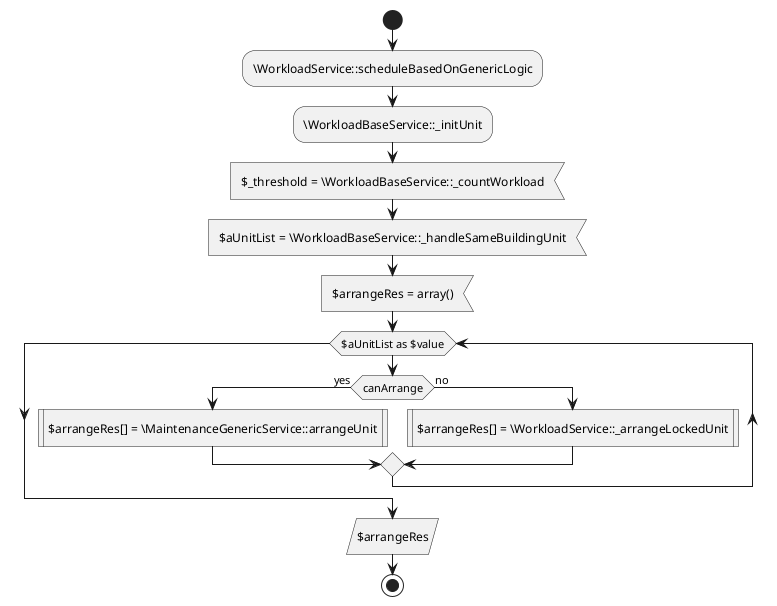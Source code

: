 @startuml
start
:\WorkloadService::scheduleBasedOnGenericLogic;
:\WorkloadBaseService::_initUnit;
:$_threshold = \WorkloadBaseService::_countWorkload<
:$aUnitList = \WorkloadBaseService::_handleSameBuildingUnit<
:$arrangeRes = array()<
while ($aUnitList as $value)
    if (canArrange) then (yes)
        :$arrangeRes[] = \MaintenanceGenericService::arrangeUnit|
    else (no)
        :$arrangeRes[] = \WorkloadService::_arrangeLockedUnit|
    endif
endwhile
:$arrangeRes/
stop
@enduml

